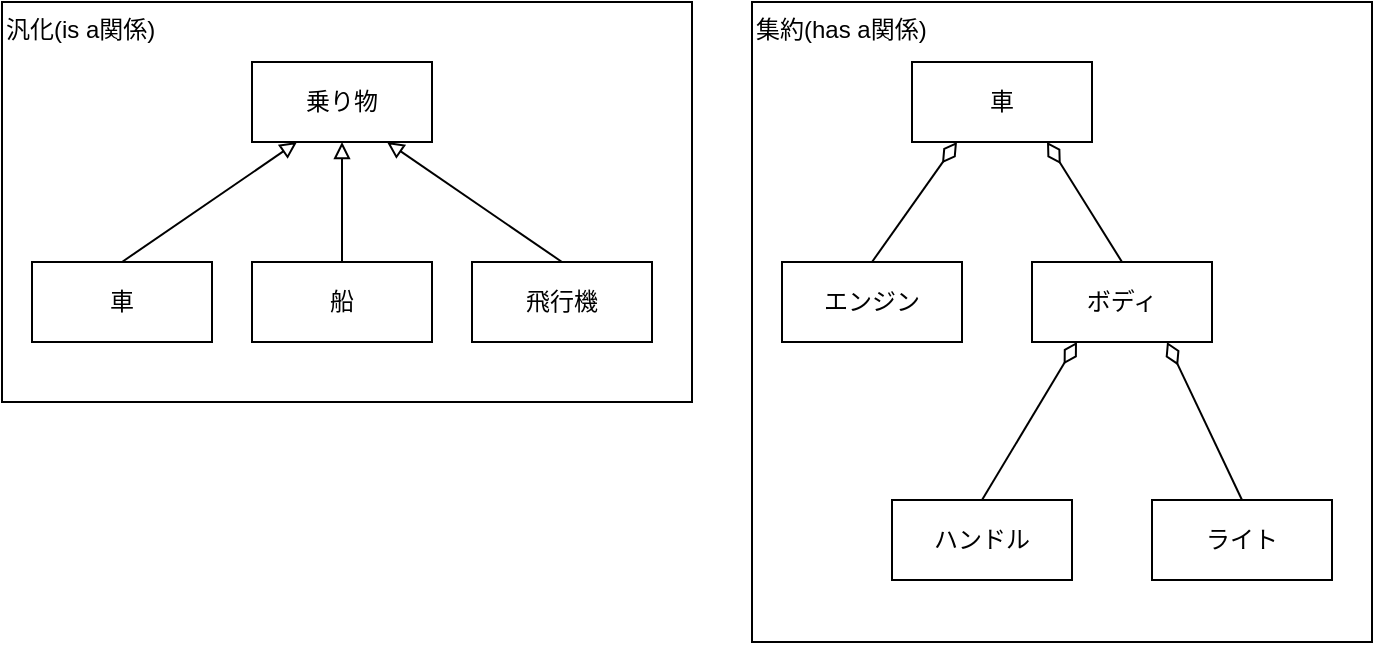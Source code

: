 <mxfile version="28.1.2">
  <diagram name="ページ1" id="lACWgs4o9O_CPuE2WuIW">
    <mxGraphModel dx="786" dy="516" grid="1" gridSize="10" guides="1" tooltips="1" connect="1" arrows="1" fold="1" page="1" pageScale="1" pageWidth="1600" pageHeight="1200" math="0" shadow="0">
      <root>
        <mxCell id="0" />
        <mxCell id="1" parent="0" />
        <mxCell id="c2gkxivDa4OdQwqoU02Z-6" value="汎化(is a関係)" style="rounded=0;whiteSpace=wrap;html=1;align=left;verticalAlign=top;" vertex="1" parent="1">
          <mxGeometry x="225" y="210" width="345" height="200" as="geometry" />
        </mxCell>
        <mxCell id="c2gkxivDa4OdQwqoU02Z-1" value="乗り物" style="rounded=0;whiteSpace=wrap;html=1;" vertex="1" parent="1">
          <mxGeometry x="350" y="240" width="90" height="40" as="geometry" />
        </mxCell>
        <mxCell id="c2gkxivDa4OdQwqoU02Z-2" value="飛行機" style="rounded=0;whiteSpace=wrap;html=1;" vertex="1" parent="1">
          <mxGeometry x="460" y="340" width="90" height="40" as="geometry" />
        </mxCell>
        <mxCell id="c2gkxivDa4OdQwqoU02Z-3" value="車" style="rounded=0;whiteSpace=wrap;html=1;" vertex="1" parent="1">
          <mxGeometry x="240" y="340" width="90" height="40" as="geometry" />
        </mxCell>
        <mxCell id="c2gkxivDa4OdQwqoU02Z-4" value="船" style="rounded=0;whiteSpace=wrap;html=1;" vertex="1" parent="1">
          <mxGeometry x="350" y="340" width="90" height="40" as="geometry" />
        </mxCell>
        <mxCell id="c2gkxivDa4OdQwqoU02Z-7" value="" style="endArrow=block;html=1;rounded=0;entryX=0.25;entryY=1;entryDx=0;entryDy=0;exitX=0.5;exitY=0;exitDx=0;exitDy=0;endFill=0;" edge="1" parent="1" source="c2gkxivDa4OdQwqoU02Z-3" target="c2gkxivDa4OdQwqoU02Z-1">
          <mxGeometry width="50" height="50" relative="1" as="geometry">
            <mxPoint x="380" y="300" as="sourcePoint" />
            <mxPoint x="430" y="250" as="targetPoint" />
          </mxGeometry>
        </mxCell>
        <mxCell id="c2gkxivDa4OdQwqoU02Z-8" value="" style="endArrow=block;html=1;rounded=0;entryX=0.5;entryY=1;entryDx=0;entryDy=0;exitX=0.5;exitY=0;exitDx=0;exitDy=0;endFill=0;" edge="1" parent="1" source="c2gkxivDa4OdQwqoU02Z-4" target="c2gkxivDa4OdQwqoU02Z-1">
          <mxGeometry width="50" height="50" relative="1" as="geometry">
            <mxPoint x="330" y="360" as="sourcePoint" />
            <mxPoint x="418" y="300" as="targetPoint" />
          </mxGeometry>
        </mxCell>
        <mxCell id="c2gkxivDa4OdQwqoU02Z-9" value="" style="endArrow=block;html=1;rounded=0;entryX=0.75;entryY=1;entryDx=0;entryDy=0;exitX=0.5;exitY=0;exitDx=0;exitDy=0;endFill=0;" edge="1" parent="1" source="c2gkxivDa4OdQwqoU02Z-2" target="c2gkxivDa4OdQwqoU02Z-1">
          <mxGeometry width="50" height="50" relative="1" as="geometry">
            <mxPoint x="450" y="370" as="sourcePoint" />
            <mxPoint x="538" y="310" as="targetPoint" />
          </mxGeometry>
        </mxCell>
        <mxCell id="c2gkxivDa4OdQwqoU02Z-10" value="集約(has a関係)" style="rounded=0;whiteSpace=wrap;html=1;align=left;verticalAlign=top;" vertex="1" parent="1">
          <mxGeometry x="600" y="210" width="310" height="320" as="geometry" />
        </mxCell>
        <mxCell id="c2gkxivDa4OdQwqoU02Z-11" value="車" style="rounded=0;whiteSpace=wrap;html=1;" vertex="1" parent="1">
          <mxGeometry x="680" y="240" width="90" height="40" as="geometry" />
        </mxCell>
        <mxCell id="c2gkxivDa4OdQwqoU02Z-13" value="エンジン" style="rounded=0;whiteSpace=wrap;html=1;" vertex="1" parent="1">
          <mxGeometry x="615" y="340" width="90" height="40" as="geometry" />
        </mxCell>
        <mxCell id="c2gkxivDa4OdQwqoU02Z-15" value="" style="endArrow=diamondThin;html=1;rounded=0;entryX=0.25;entryY=1;entryDx=0;entryDy=0;exitX=0.5;exitY=0;exitDx=0;exitDy=0;endFill=0;endSize=10;" edge="1" parent="1" source="c2gkxivDa4OdQwqoU02Z-13" target="c2gkxivDa4OdQwqoU02Z-11">
          <mxGeometry width="50" height="50" relative="1" as="geometry">
            <mxPoint x="755" y="300" as="sourcePoint" />
            <mxPoint x="805" y="250" as="targetPoint" />
          </mxGeometry>
        </mxCell>
        <mxCell id="c2gkxivDa4OdQwqoU02Z-18" value="ボディ" style="rounded=0;whiteSpace=wrap;html=1;" vertex="1" parent="1">
          <mxGeometry x="740" y="340" width="90" height="40" as="geometry" />
        </mxCell>
        <mxCell id="c2gkxivDa4OdQwqoU02Z-19" value="" style="endArrow=diamondThin;html=1;rounded=0;entryX=0.75;entryY=1;entryDx=0;entryDy=0;exitX=0.5;exitY=0;exitDx=0;exitDy=0;endFill=0;endSize=10;" edge="1" parent="1" source="c2gkxivDa4OdQwqoU02Z-18" target="c2gkxivDa4OdQwqoU02Z-11">
          <mxGeometry width="50" height="50" relative="1" as="geometry">
            <mxPoint x="880" y="300" as="sourcePoint" />
            <mxPoint x="828" y="280" as="targetPoint" />
          </mxGeometry>
        </mxCell>
        <mxCell id="c2gkxivDa4OdQwqoU02Z-20" value="ハンドル" style="rounded=0;whiteSpace=wrap;html=1;" vertex="1" parent="1">
          <mxGeometry x="670" y="459" width="90" height="40" as="geometry" />
        </mxCell>
        <mxCell id="c2gkxivDa4OdQwqoU02Z-21" value="" style="endArrow=diamondThin;html=1;rounded=0;exitX=0.5;exitY=0;exitDx=0;exitDy=0;endFill=0;endSize=10;entryX=0.25;entryY=1;entryDx=0;entryDy=0;" edge="1" parent="1" source="c2gkxivDa4OdQwqoU02Z-20" target="c2gkxivDa4OdQwqoU02Z-18">
          <mxGeometry width="50" height="50" relative="1" as="geometry">
            <mxPoint x="810" y="460" as="sourcePoint" />
            <mxPoint x="752.5" y="390" as="targetPoint" />
          </mxGeometry>
        </mxCell>
        <mxCell id="c2gkxivDa4OdQwqoU02Z-22" value="ライト" style="rounded=0;whiteSpace=wrap;html=1;" vertex="1" parent="1">
          <mxGeometry x="800" y="459" width="90" height="40" as="geometry" />
        </mxCell>
        <mxCell id="c2gkxivDa4OdQwqoU02Z-23" value="" style="endArrow=diamondThin;html=1;rounded=0;entryX=0.75;entryY=1;entryDx=0;entryDy=0;exitX=0.5;exitY=0;exitDx=0;exitDy=0;endFill=0;endSize=10;" edge="1" parent="1" source="c2gkxivDa4OdQwqoU02Z-22" target="c2gkxivDa4OdQwqoU02Z-18">
          <mxGeometry width="50" height="50" relative="1" as="geometry">
            <mxPoint x="940" y="419" as="sourcePoint" />
            <mxPoint x="888" y="399" as="targetPoint" />
          </mxGeometry>
        </mxCell>
      </root>
    </mxGraphModel>
  </diagram>
</mxfile>
